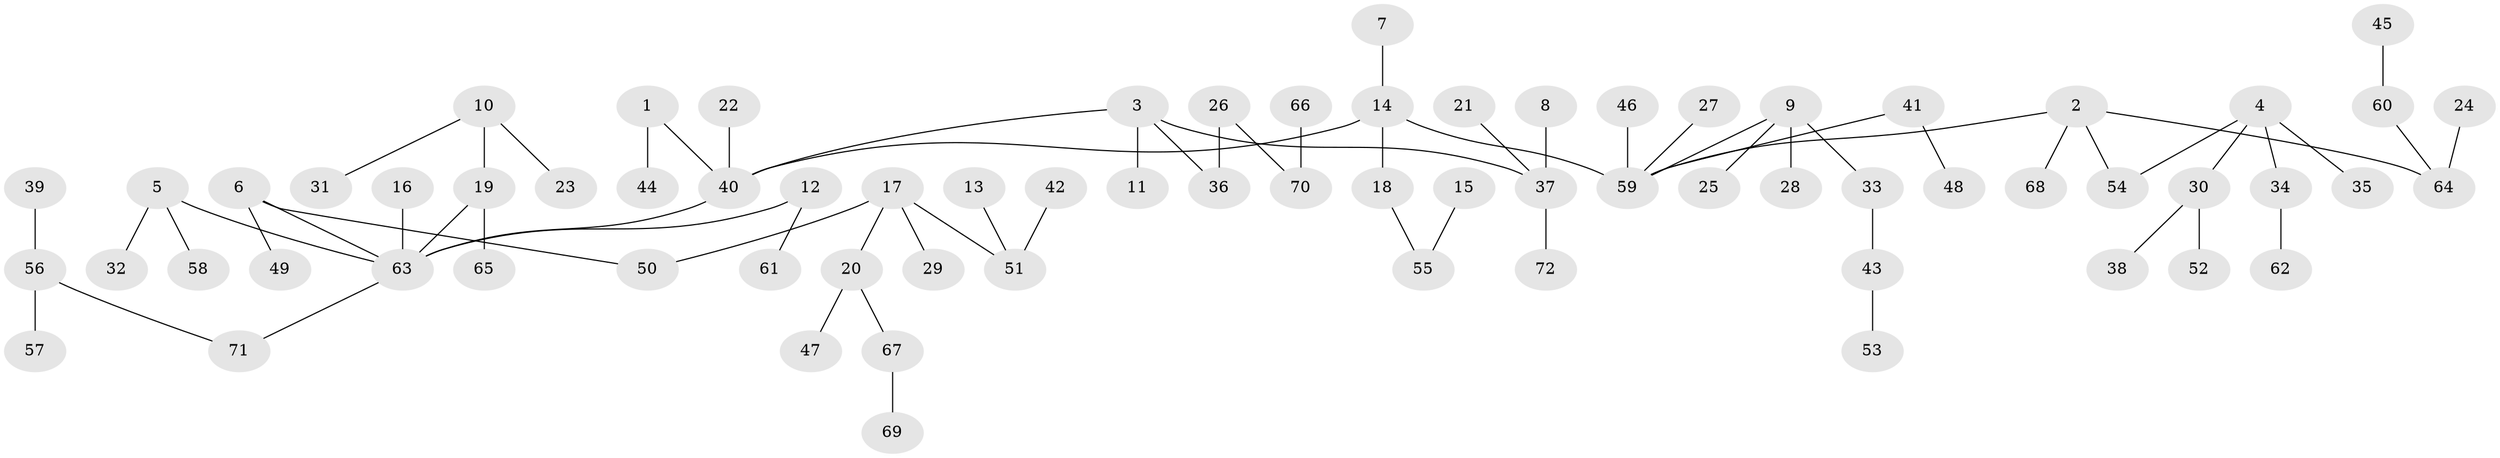 // original degree distribution, {6: 0.013888888888888888, 7: 0.013888888888888888, 8: 0.006944444444444444, 3: 0.18055555555555555, 2: 0.20833333333333334, 4: 0.034722222222222224, 1: 0.5138888888888888, 5: 0.027777777777777776}
// Generated by graph-tools (version 1.1) at 2025/02/03/09/25 03:02:28]
// undirected, 72 vertices, 71 edges
graph export_dot {
graph [start="1"]
  node [color=gray90,style=filled];
  1;
  2;
  3;
  4;
  5;
  6;
  7;
  8;
  9;
  10;
  11;
  12;
  13;
  14;
  15;
  16;
  17;
  18;
  19;
  20;
  21;
  22;
  23;
  24;
  25;
  26;
  27;
  28;
  29;
  30;
  31;
  32;
  33;
  34;
  35;
  36;
  37;
  38;
  39;
  40;
  41;
  42;
  43;
  44;
  45;
  46;
  47;
  48;
  49;
  50;
  51;
  52;
  53;
  54;
  55;
  56;
  57;
  58;
  59;
  60;
  61;
  62;
  63;
  64;
  65;
  66;
  67;
  68;
  69;
  70;
  71;
  72;
  1 -- 40 [weight=1.0];
  1 -- 44 [weight=1.0];
  2 -- 54 [weight=1.0];
  2 -- 59 [weight=1.0];
  2 -- 64 [weight=1.0];
  2 -- 68 [weight=1.0];
  3 -- 11 [weight=1.0];
  3 -- 36 [weight=1.0];
  3 -- 37 [weight=1.0];
  3 -- 40 [weight=1.0];
  4 -- 30 [weight=1.0];
  4 -- 34 [weight=1.0];
  4 -- 35 [weight=1.0];
  4 -- 54 [weight=1.0];
  5 -- 32 [weight=1.0];
  5 -- 58 [weight=1.0];
  5 -- 63 [weight=1.0];
  6 -- 49 [weight=1.0];
  6 -- 50 [weight=1.0];
  6 -- 63 [weight=1.0];
  7 -- 14 [weight=1.0];
  8 -- 37 [weight=1.0];
  9 -- 25 [weight=1.0];
  9 -- 28 [weight=1.0];
  9 -- 33 [weight=1.0];
  9 -- 59 [weight=1.0];
  10 -- 19 [weight=1.0];
  10 -- 23 [weight=1.0];
  10 -- 31 [weight=1.0];
  12 -- 61 [weight=1.0];
  12 -- 63 [weight=1.0];
  13 -- 51 [weight=1.0];
  14 -- 18 [weight=1.0];
  14 -- 40 [weight=1.0];
  14 -- 59 [weight=1.0];
  15 -- 55 [weight=1.0];
  16 -- 63 [weight=1.0];
  17 -- 20 [weight=1.0];
  17 -- 29 [weight=1.0];
  17 -- 50 [weight=1.0];
  17 -- 51 [weight=1.0];
  18 -- 55 [weight=1.0];
  19 -- 63 [weight=1.0];
  19 -- 65 [weight=1.0];
  20 -- 47 [weight=1.0];
  20 -- 67 [weight=1.0];
  21 -- 37 [weight=1.0];
  22 -- 40 [weight=1.0];
  24 -- 64 [weight=1.0];
  26 -- 36 [weight=1.0];
  26 -- 70 [weight=1.0];
  27 -- 59 [weight=1.0];
  30 -- 38 [weight=1.0];
  30 -- 52 [weight=1.0];
  33 -- 43 [weight=1.0];
  34 -- 62 [weight=1.0];
  37 -- 72 [weight=1.0];
  39 -- 56 [weight=1.0];
  40 -- 63 [weight=1.0];
  41 -- 48 [weight=1.0];
  41 -- 59 [weight=1.0];
  42 -- 51 [weight=1.0];
  43 -- 53 [weight=1.0];
  45 -- 60 [weight=1.0];
  46 -- 59 [weight=1.0];
  56 -- 57 [weight=1.0];
  56 -- 71 [weight=1.0];
  60 -- 64 [weight=1.0];
  63 -- 71 [weight=1.0];
  66 -- 70 [weight=1.0];
  67 -- 69 [weight=1.0];
}
